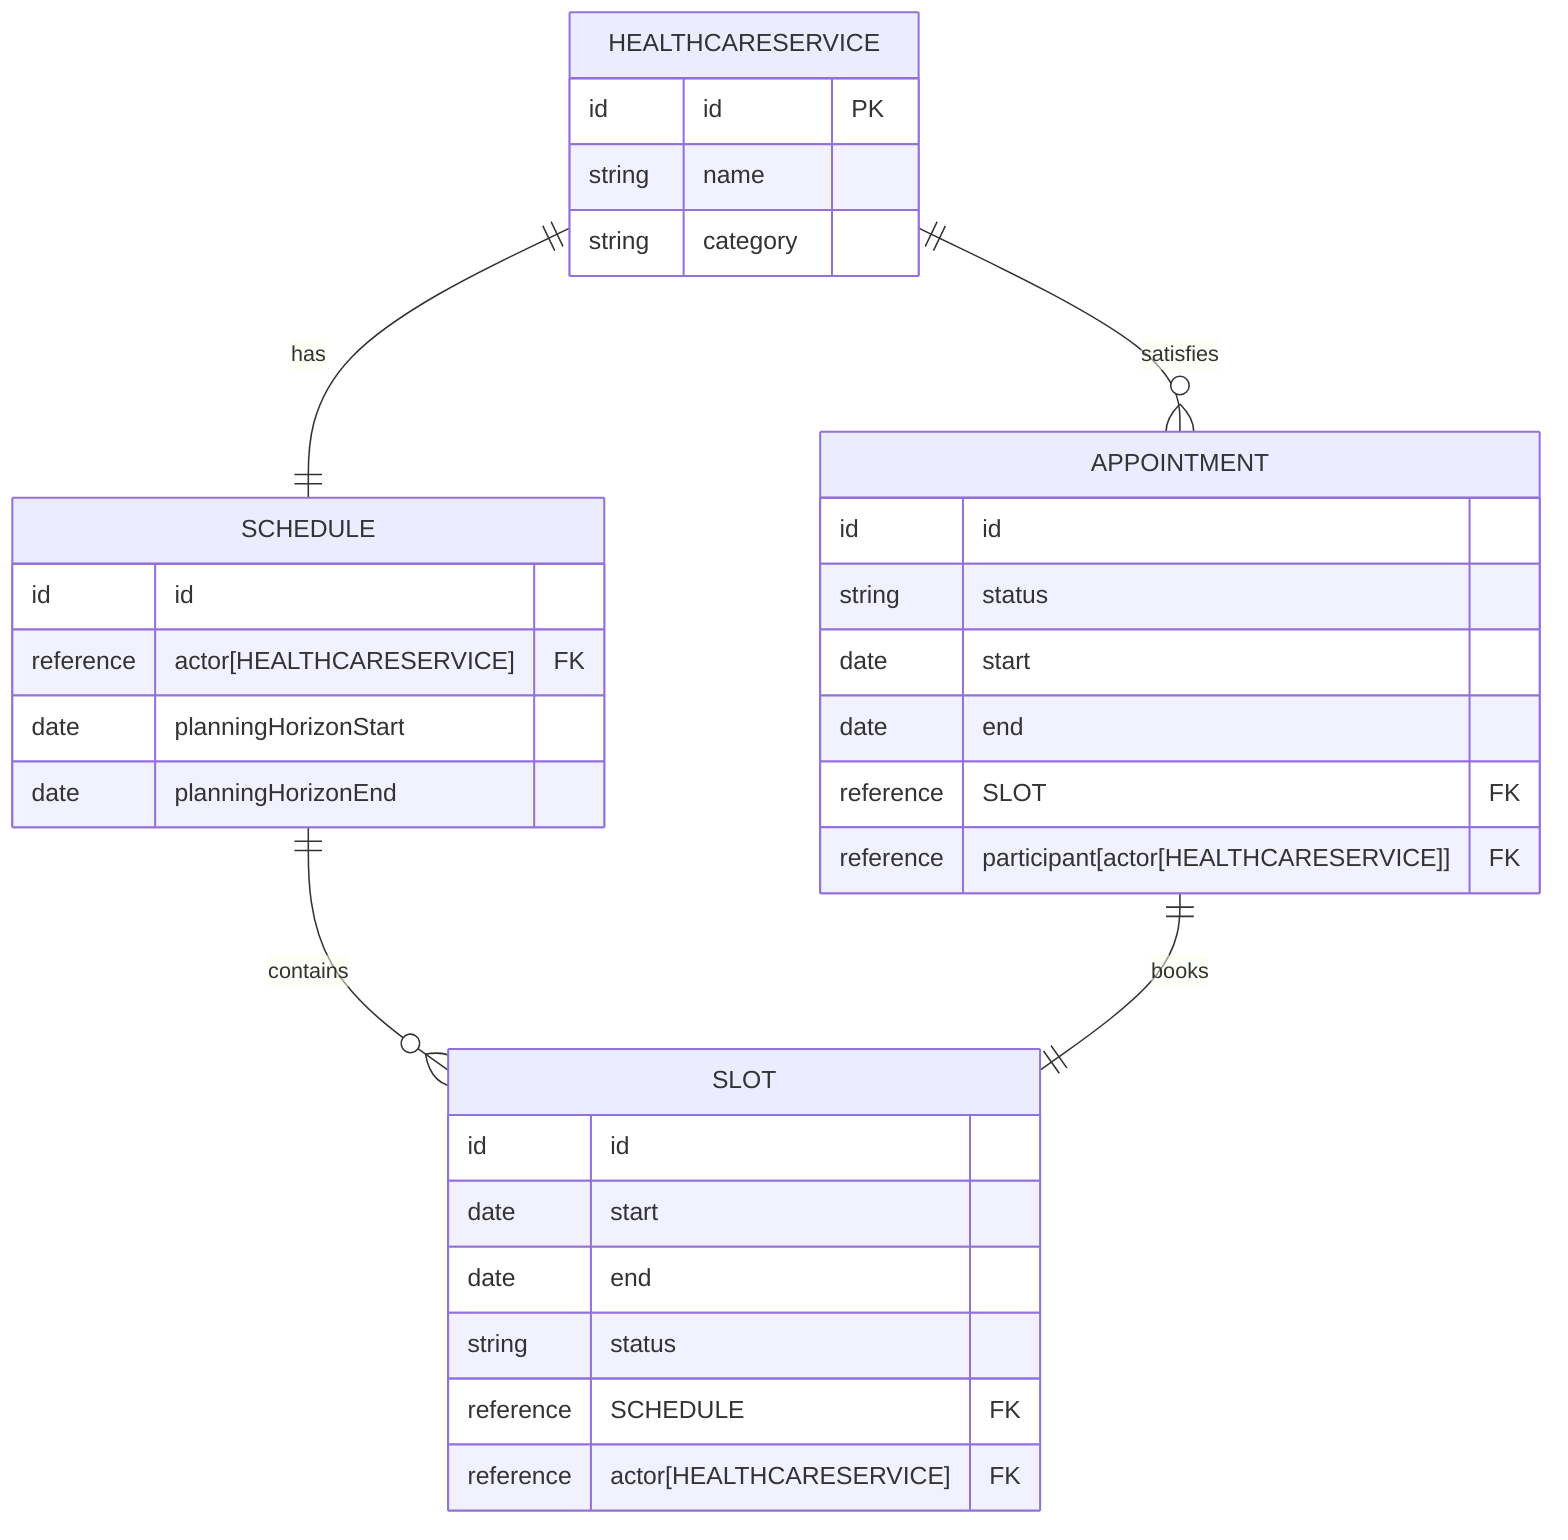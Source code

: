 erDiagram
    HEALTHCARESERVICE ||--|| SCHEDULE : "has"
    SCHEDULE ||--o{ SLOT : "contains"
    APPOINTMENT ||--|| SLOT : "books"
    HEALTHCARESERVICE ||--o{ APPOINTMENT : "satisfies"
    

    HEALTHCARESERVICE {
        id id PK
        string name
        string category
    }
    SCHEDULE {
        id id
        reference actor[HEALTHCARESERVICE] FK
        date planningHorizonStart
        date planningHorizonEnd
    }
    SLOT {
        id id
        date start
        date end
        string status
        reference SCHEDULE FK
        reference actor[HEALTHCARESERVICE] FK
    }
    APPOINTMENT {
        id id
        string status
        date start
        date end
        reference SLOT FK
        reference participant[actor[HEALTHCARESERVICE]] FK
    }